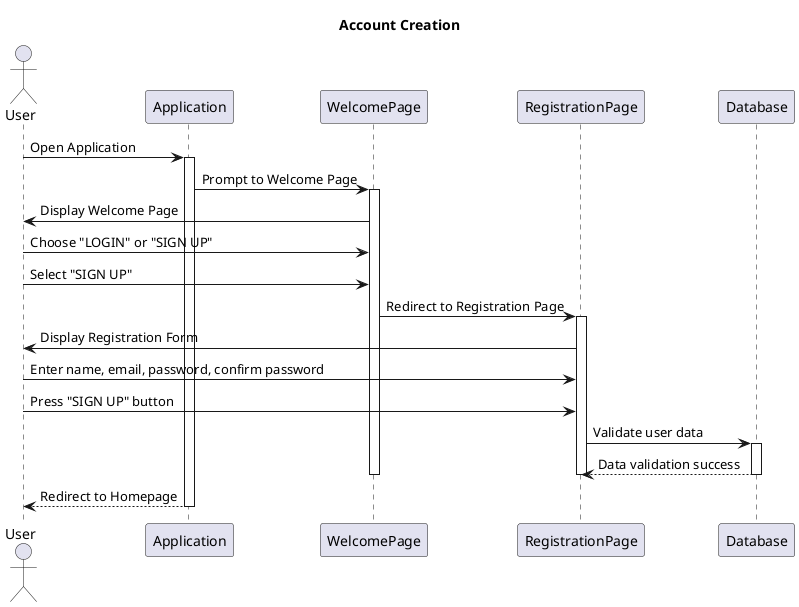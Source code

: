 @startuml
title Account Creation

actor User
participant Application
participant WelcomePage
participant RegistrationPage
participant Database

User -> Application: Open Application
activate Application
Application -> WelcomePage: Prompt to Welcome Page
activate WelcomePage
WelcomePage -> User: Display Welcome Page
User -> WelcomePage: Choose "LOGIN" or "SIGN UP"
User -> WelcomePage: Select "SIGN UP"
WelcomePage -> RegistrationPage: Redirect to Registration Page
activate RegistrationPage
RegistrationPage -> User: Display Registration Form
User -> RegistrationPage: Enter name, email, password, confirm password
User -> RegistrationPage: Press "SIGN UP" button
RegistrationPage -> Database: Validate user data
activate Database
Database --> RegistrationPage: Data validation success
deactivate Database
deactivate RegistrationPage
deactivate WelcomePage
Application --> User: Redirect to Homepage
deactivate Application

@enduml